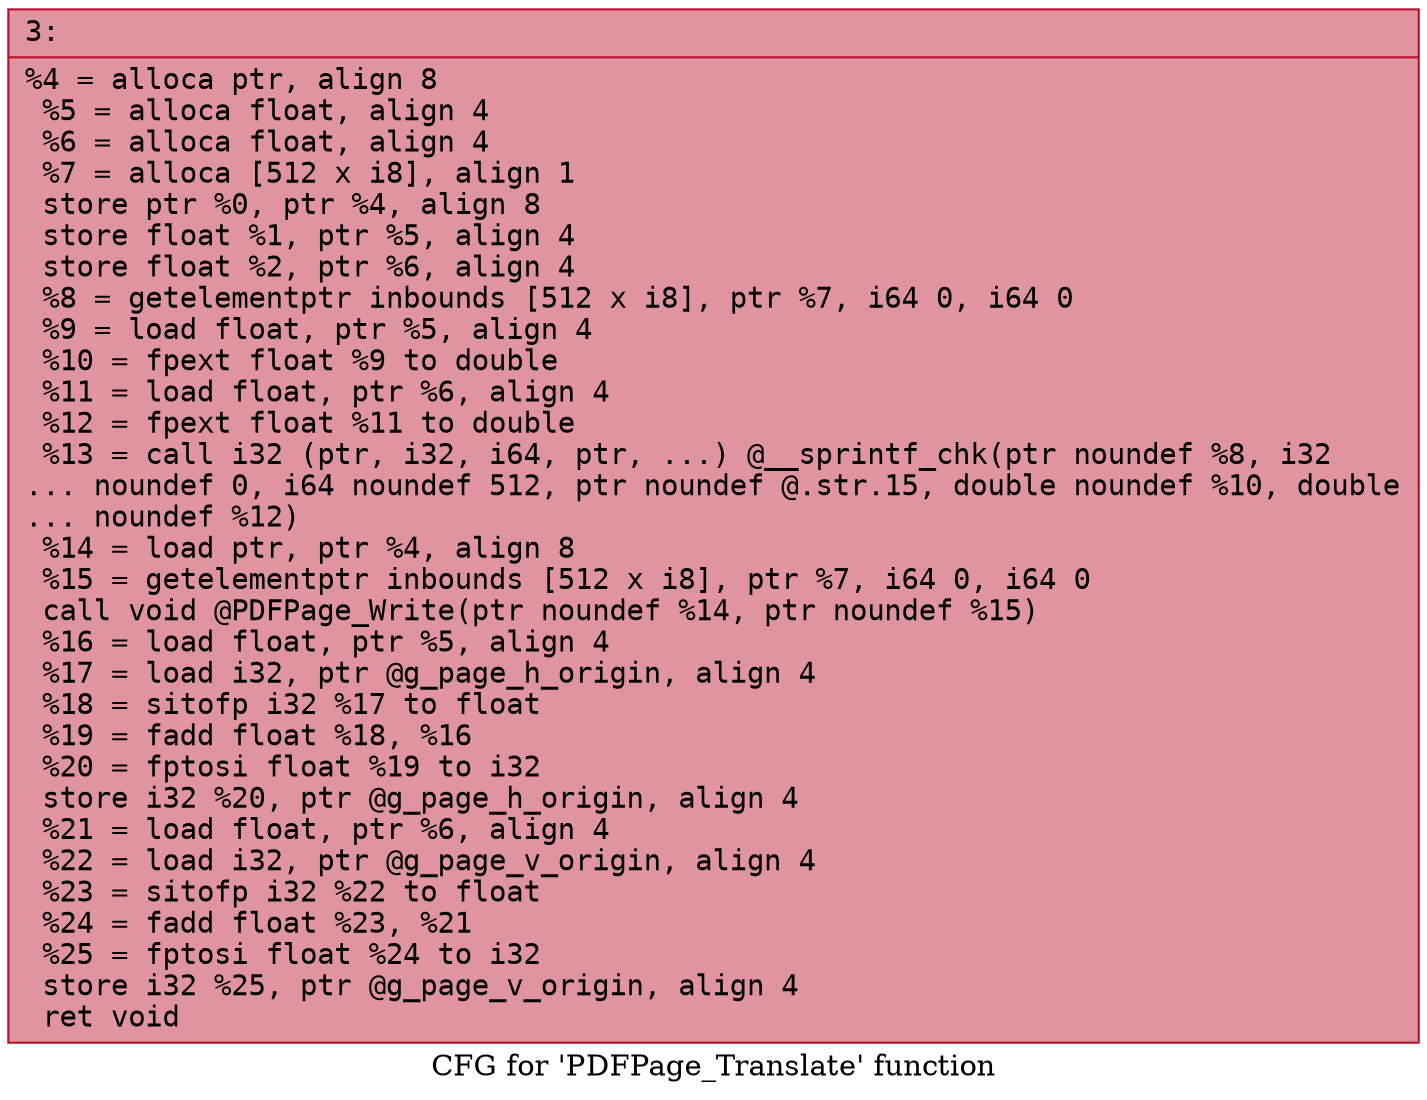 digraph "CFG for 'PDFPage_Translate' function" {
	label="CFG for 'PDFPage_Translate' function";

	Node0x600000529590 [shape=record,color="#b70d28ff", style=filled, fillcolor="#b70d2870" fontname="Courier",label="{3:\l|  %4 = alloca ptr, align 8\l  %5 = alloca float, align 4\l  %6 = alloca float, align 4\l  %7 = alloca [512 x i8], align 1\l  store ptr %0, ptr %4, align 8\l  store float %1, ptr %5, align 4\l  store float %2, ptr %6, align 4\l  %8 = getelementptr inbounds [512 x i8], ptr %7, i64 0, i64 0\l  %9 = load float, ptr %5, align 4\l  %10 = fpext float %9 to double\l  %11 = load float, ptr %6, align 4\l  %12 = fpext float %11 to double\l  %13 = call i32 (ptr, i32, i64, ptr, ...) @__sprintf_chk(ptr noundef %8, i32\l... noundef 0, i64 noundef 512, ptr noundef @.str.15, double noundef %10, double\l... noundef %12)\l  %14 = load ptr, ptr %4, align 8\l  %15 = getelementptr inbounds [512 x i8], ptr %7, i64 0, i64 0\l  call void @PDFPage_Write(ptr noundef %14, ptr noundef %15)\l  %16 = load float, ptr %5, align 4\l  %17 = load i32, ptr @g_page_h_origin, align 4\l  %18 = sitofp i32 %17 to float\l  %19 = fadd float %18, %16\l  %20 = fptosi float %19 to i32\l  store i32 %20, ptr @g_page_h_origin, align 4\l  %21 = load float, ptr %6, align 4\l  %22 = load i32, ptr @g_page_v_origin, align 4\l  %23 = sitofp i32 %22 to float\l  %24 = fadd float %23, %21\l  %25 = fptosi float %24 to i32\l  store i32 %25, ptr @g_page_v_origin, align 4\l  ret void\l}"];
}
